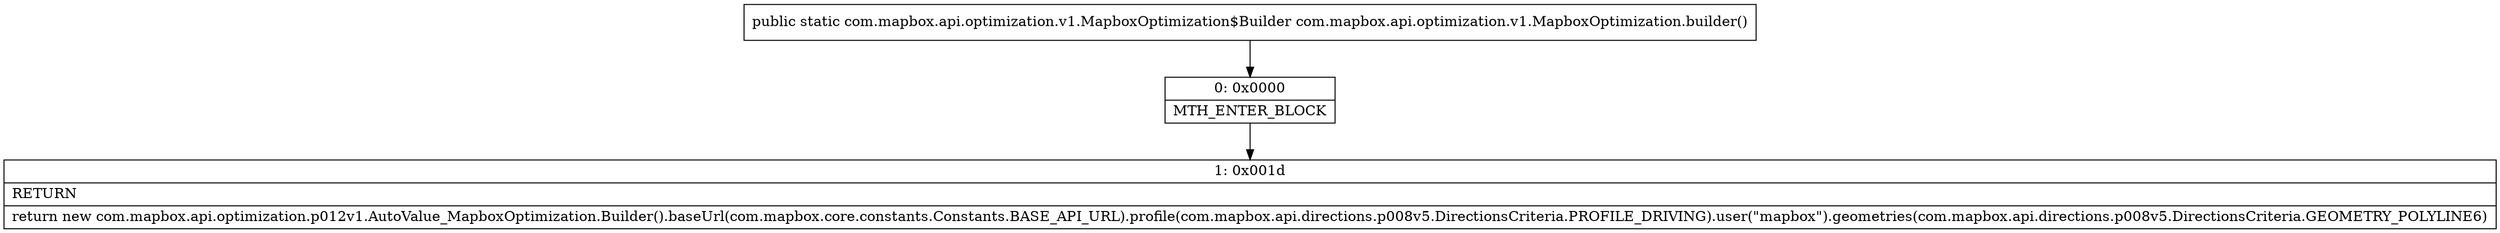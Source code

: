 digraph "CFG forcom.mapbox.api.optimization.v1.MapboxOptimization.builder()Lcom\/mapbox\/api\/optimization\/v1\/MapboxOptimization$Builder;" {
Node_0 [shape=record,label="{0\:\ 0x0000|MTH_ENTER_BLOCK\l}"];
Node_1 [shape=record,label="{1\:\ 0x001d|RETURN\l|return new com.mapbox.api.optimization.p012v1.AutoValue_MapboxOptimization.Builder().baseUrl(com.mapbox.core.constants.Constants.BASE_API_URL).profile(com.mapbox.api.directions.p008v5.DirectionsCriteria.PROFILE_DRIVING).user(\"mapbox\").geometries(com.mapbox.api.directions.p008v5.DirectionsCriteria.GEOMETRY_POLYLINE6)\l}"];
MethodNode[shape=record,label="{public static com.mapbox.api.optimization.v1.MapboxOptimization$Builder com.mapbox.api.optimization.v1.MapboxOptimization.builder() }"];
MethodNode -> Node_0;
Node_0 -> Node_1;
}

